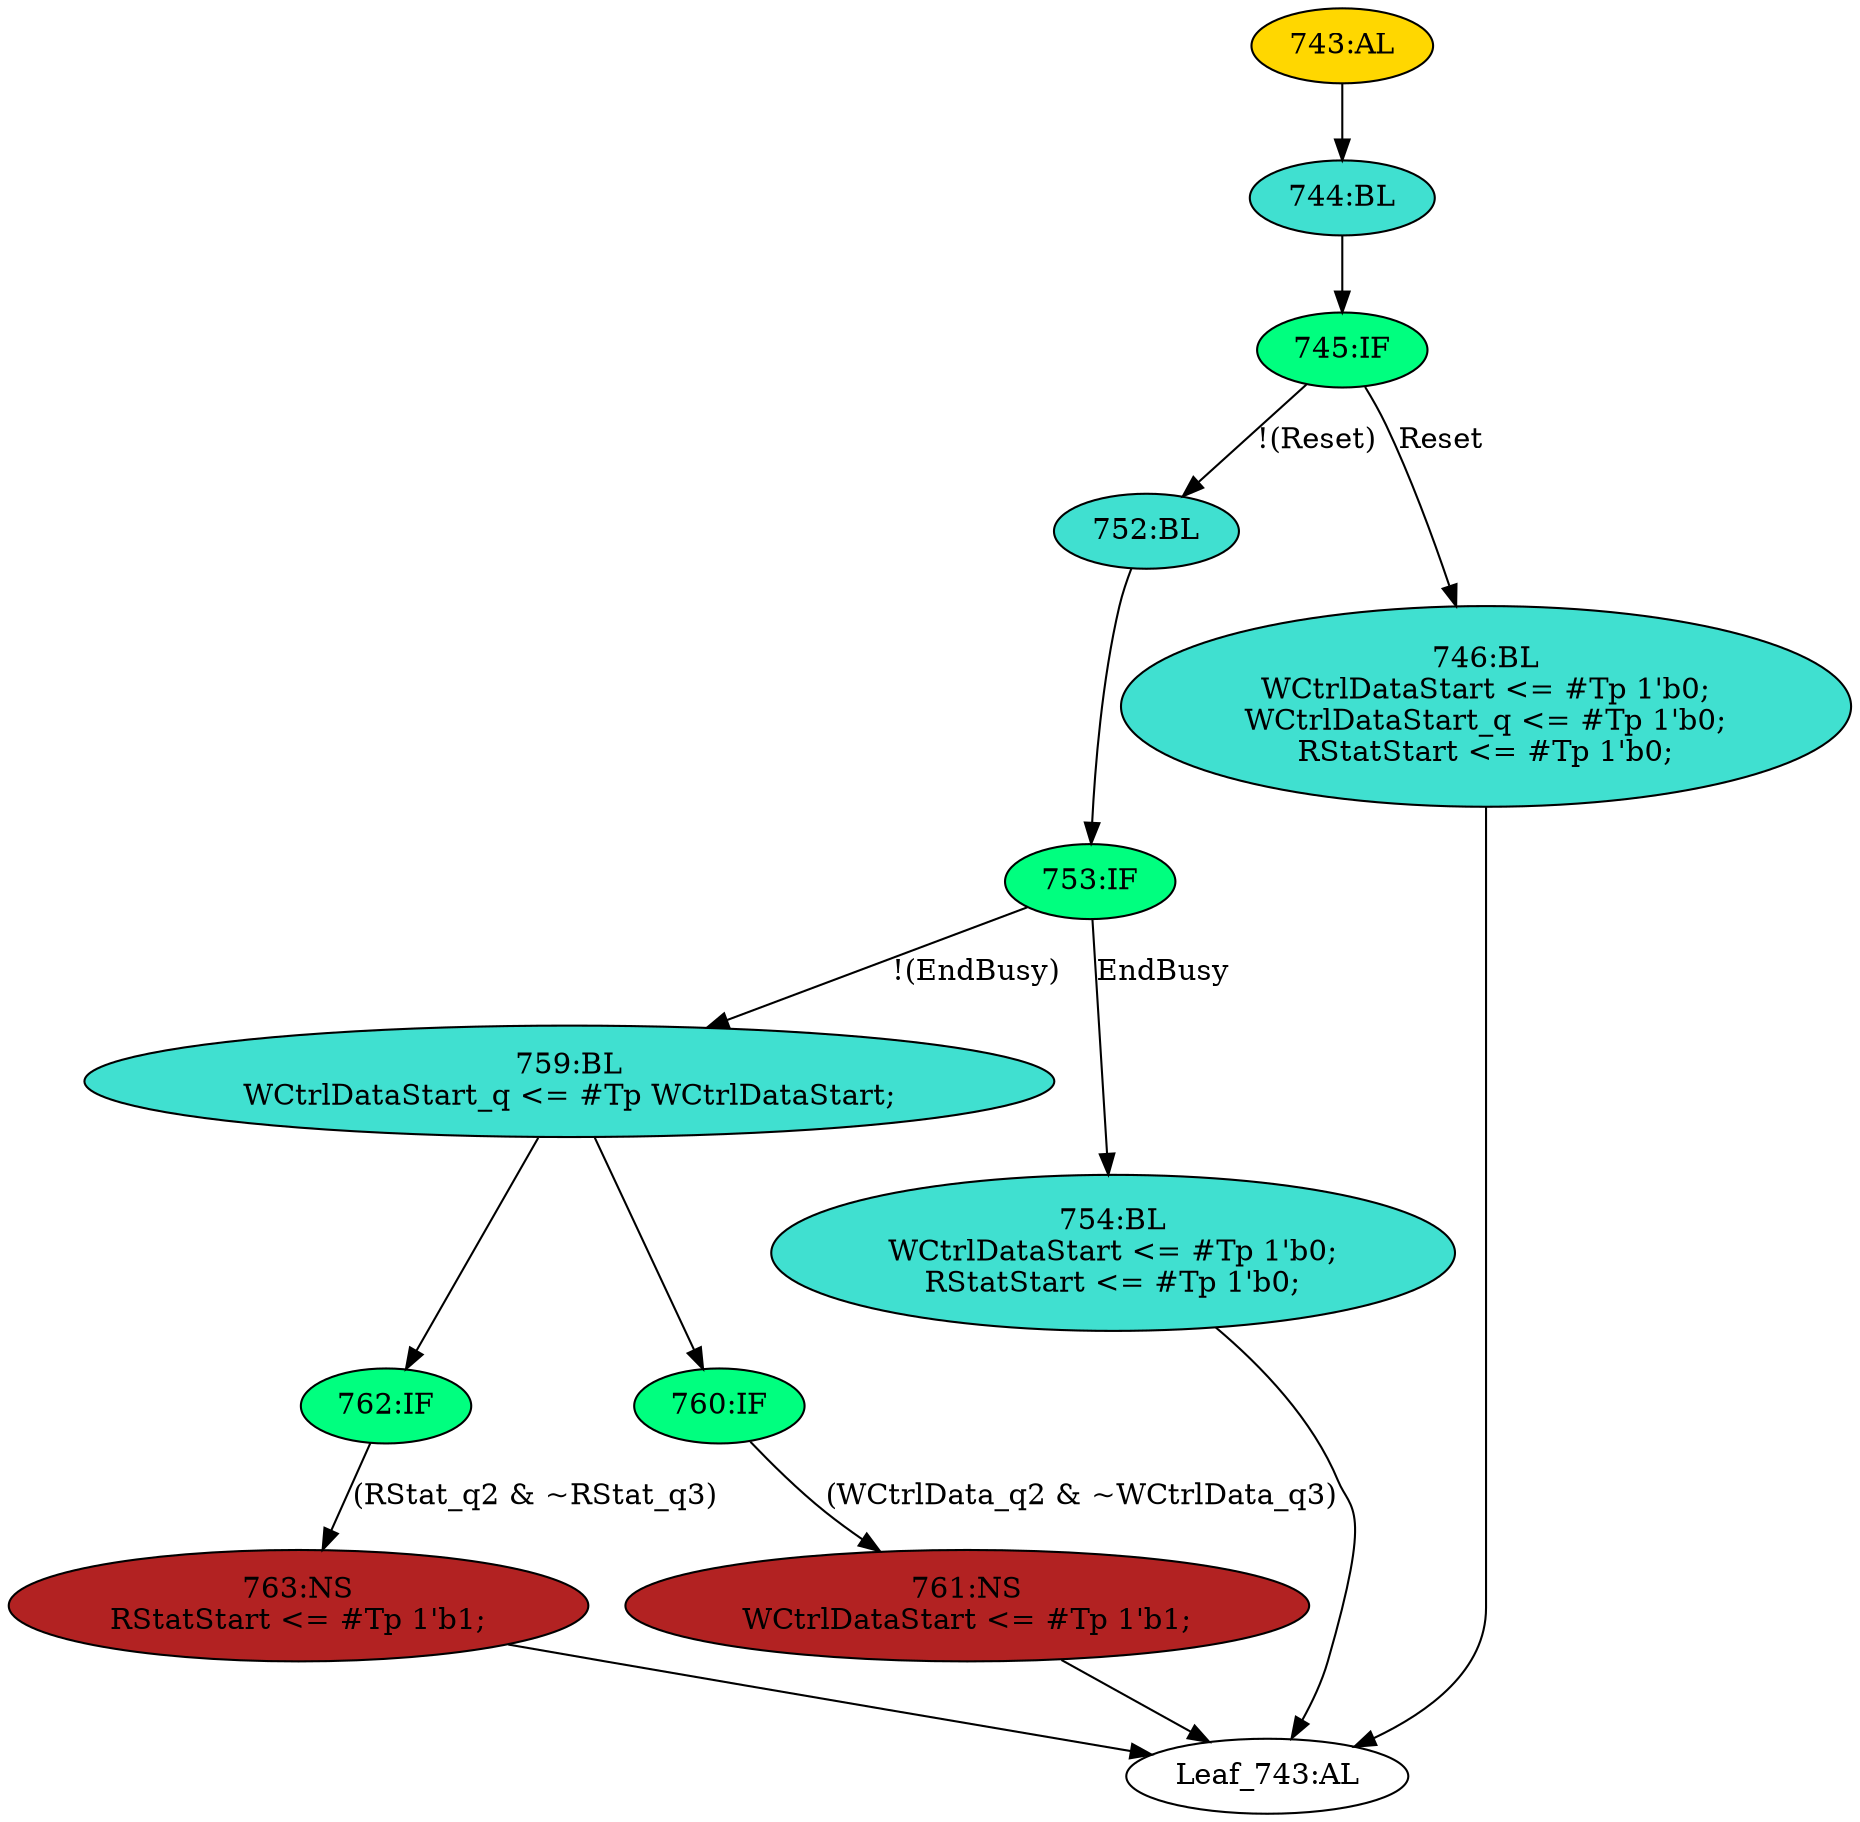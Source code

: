 strict digraph "" {
	node [label="\N"];
	"Leaf_743:AL"	 [def_var="['RStatStart', 'WCtrlDataStart_q', 'WCtrlDataStart']",
		label="Leaf_743:AL"];
	"744:BL"	 [ast="<pyverilog.vparser.ast.Block object at 0x7f4155411190>",
		fillcolor=turquoise,
		label="744:BL",
		statements="[]",
		style=filled,
		typ=Block];
	"745:IF"	 [ast="<pyverilog.vparser.ast.IfStatement object at 0x7f41554111d0>",
		fillcolor=springgreen,
		label="745:IF",
		statements="[]",
		style=filled,
		typ=IfStatement];
	"744:BL" -> "745:IF"	 [cond="[]",
		lineno=None];
	"752:BL"	 [ast="<pyverilog.vparser.ast.Block object at 0x7f4155411250>",
		fillcolor=turquoise,
		label="752:BL",
		statements="[]",
		style=filled,
		typ=Block];
	"753:IF"	 [ast="<pyverilog.vparser.ast.IfStatement object at 0x7f4155411290>",
		fillcolor=springgreen,
		label="753:IF",
		statements="[]",
		style=filled,
		typ=IfStatement];
	"752:BL" -> "753:IF"	 [cond="[]",
		lineno=None];
	"759:BL"	 [ast="<pyverilog.vparser.ast.Block object at 0x7f41554112d0>",
		fillcolor=turquoise,
		label="759:BL
WCtrlDataStart_q <= #Tp WCtrlDataStart;",
		statements="[<pyverilog.vparser.ast.NonblockingSubstitution object at 0x7f4155411850>]",
		style=filled,
		typ=Block];
	"762:IF"	 [ast="<pyverilog.vparser.ast.IfStatement object at 0x7f4155411710>",
		fillcolor=springgreen,
		label="762:IF",
		statements="[]",
		style=filled,
		typ=IfStatement];
	"759:BL" -> "762:IF"	 [cond="[]",
		lineno=None];
	"760:IF"	 [ast="<pyverilog.vparser.ast.IfStatement object at 0x7f4155411310>",
		fillcolor=springgreen,
		label="760:IF",
		statements="[]",
		style=filled,
		typ=IfStatement];
	"759:BL" -> "760:IF"	 [cond="[]",
		lineno=None];
	"754:BL"	 [ast="<pyverilog.vparser.ast.Block object at 0x7f4155411a90>",
		fillcolor=turquoise,
		label="754:BL
WCtrlDataStart <= #Tp 1'b0;
RStatStart <= #Tp 1'b0;",
		statements="[<pyverilog.vparser.ast.NonblockingSubstitution object at 0x7f4155411ad0>, <pyverilog.vparser.ast.NonblockingSubstitution object \
at 0x7f4155411cd0>]",
		style=filled,
		typ=Block];
	"754:BL" -> "Leaf_743:AL"	 [cond="[]",
		lineno=None];
	"743:AL"	 [ast="<pyverilog.vparser.ast.Always object at 0x7f41554124d0>",
		clk_sens=True,
		fillcolor=gold,
		label="743:AL",
		sens="['Clk', 'Reset']",
		statements="[]",
		style=filled,
		typ=Always,
		use_var="['Reset', 'RStat_q2', 'RStat_q3', 'WCtrlData_q2', 'WCtrlData_q3', 'WCtrlDataStart', 'EndBusy']"];
	"743:AL" -> "744:BL"	 [cond="[]",
		lineno=None];
	"761:NS"	 [ast="<pyverilog.vparser.ast.NonblockingSubstitution object at 0x7f4155411390>",
		fillcolor=firebrick,
		label="761:NS
WCtrlDataStart <= #Tp 1'b1;",
		statements="[<pyverilog.vparser.ast.NonblockingSubstitution object at 0x7f4155411390>]",
		style=filled,
		typ=NonblockingSubstitution];
	"761:NS" -> "Leaf_743:AL"	 [cond="[]",
		lineno=None];
	"753:IF" -> "759:BL"	 [cond="['EndBusy']",
		label="!(EndBusy)",
		lineno=753];
	"753:IF" -> "754:BL"	 [cond="['EndBusy']",
		label=EndBusy,
		lineno=753];
	"763:NS"	 [ast="<pyverilog.vparser.ast.NonblockingSubstitution object at 0x7f415540bcd0>",
		fillcolor=firebrick,
		label="763:NS
RStatStart <= #Tp 1'b1;",
		statements="[<pyverilog.vparser.ast.NonblockingSubstitution object at 0x7f415540bcd0>]",
		style=filled,
		typ=NonblockingSubstitution];
	"762:IF" -> "763:NS"	 [cond="['RStat_q2', 'RStat_q3']",
		label="(RStat_q2 & ~RStat_q3)",
		lineno=762];
	"763:NS" -> "Leaf_743:AL"	 [cond="[]",
		lineno=None];
	"745:IF" -> "752:BL"	 [cond="['Reset']",
		label="!(Reset)",
		lineno=745];
	"746:BL"	 [ast="<pyverilog.vparser.ast.Block object at 0x7f4155411ed0>",
		fillcolor=turquoise,
		label="746:BL
WCtrlDataStart <= #Tp 1'b0;
WCtrlDataStart_q <= #Tp 1'b0;
RStatStart <= #Tp 1'b0;",
		statements="[<pyverilog.vparser.ast.NonblockingSubstitution object at 0x7f4155411f10>, <pyverilog.vparser.ast.NonblockingSubstitution object \
at 0x7f4155412110>, <pyverilog.vparser.ast.NonblockingSubstitution object at 0x7f41554122d0>]",
		style=filled,
		typ=Block];
	"745:IF" -> "746:BL"	 [cond="['Reset']",
		label=Reset,
		lineno=745];
	"746:BL" -> "Leaf_743:AL"	 [cond="[]",
		lineno=None];
	"760:IF" -> "761:NS"	 [cond="['WCtrlData_q2', 'WCtrlData_q3']",
		label="(WCtrlData_q2 & ~WCtrlData_q3)",
		lineno=760];
}
